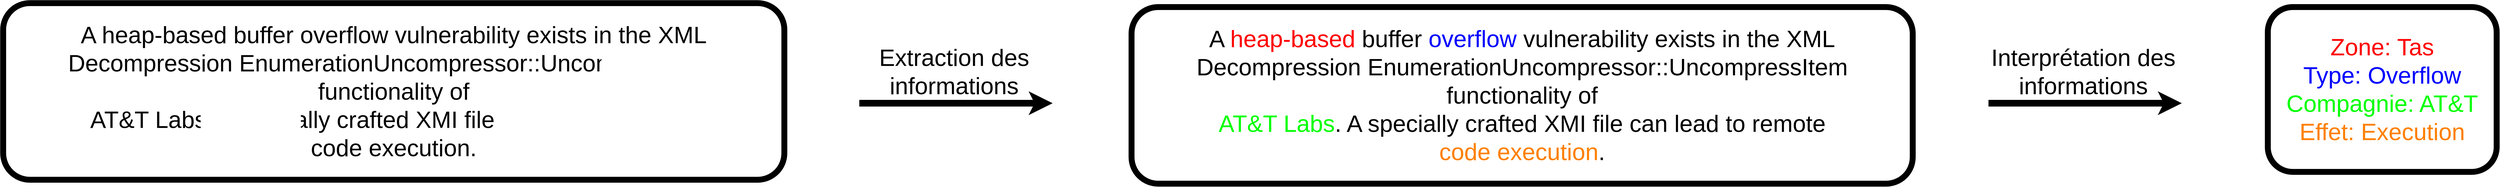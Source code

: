 <mxfile>
    <diagram id="bVcXtUsdojeSgyOnRT37" name="Page-1">
        <mxGraphModel dx="2785" dy="2227" grid="1" gridSize="10" guides="1" tooltips="1" connect="1" arrows="1" fold="1" page="1" pageScale="1" pageWidth="827" pageHeight="1169" math="0" shadow="0">
            <root>
                <mxCell id="0"/>
                <mxCell id="1" parent="0"/>
                <mxCell id="5" value="" style="endArrow=classic;html=1;fontSize=30;strokeWidth=17;" parent="1" edge="1">
                    <mxGeometry width="50" height="50" relative="1" as="geometry">
                        <mxPoint x="1520" y="155" as="sourcePoint"/>
                        <mxPoint x="2010" y="155" as="targetPoint"/>
                    </mxGeometry>
                </mxCell>
                <mxCell id="6" value="Extraction des &lt;br style=&quot;font-size: 60px;&quot;&gt;informations" style="text;html=1;align=center;verticalAlign=middle;resizable=0;points=[];autosize=1;strokeColor=none;fillColor=none;fontSize=60;" parent="1" vertex="1">
                    <mxGeometry x="1560" width="400" height="150" as="geometry"/>
                </mxCell>
                <mxCell id="Qx6LJAiA3JiAy1VqBqcc-9" value="A heap-based buffer overflow vulnerability exists in the XML&lt;br style=&quot;font-size: 60px;&quot;&gt;Decompression EnumerationUncompressor::UncompressItem functionality of&lt;br style=&quot;font-size: 60px;&quot;&gt;AT&amp;amp;T Labs. A specially crafted XMI file can lead to remote&lt;br style=&quot;font-size: 60px;&quot;&gt;code execution." style="rounded=1;whiteSpace=wrap;html=1;fontSize=60;strokeWidth=15;" parent="1" vertex="1">
                    <mxGeometry x="-650" y="-100" width="1980" height="450" as="geometry"/>
                </mxCell>
                <mxCell id="Qx6LJAiA3JiAy1VqBqcc-10" value="A &lt;font color=&quot;#FF0000&quot; style=&quot;font-size: 60px;&quot;&gt;heap-based&lt;/font&gt; buffer &lt;font color=&quot;#0000FF&quot; style=&quot;font-size: 60px;&quot;&gt;overflow&lt;/font&gt; vulnerability exists in the XML&lt;br style=&quot;font-size: 60px;&quot;&gt;Decompression EnumerationUncompressor::UncompressItem functionality of&lt;br style=&quot;font-size: 60px;&quot;&gt;&lt;font color=&quot;#00FF00&quot; style=&quot;font-size: 60px;&quot;&gt;AT&amp;amp;T Labs&lt;/font&gt;. A specially crafted XMI file can lead to remote&lt;br style=&quot;font-size: 60px;&quot;&gt;&lt;font color=&quot;#FF8000&quot; style=&quot;font-size: 60px;&quot;&gt;code execution&lt;/font&gt;." style="rounded=1;whiteSpace=wrap;html=1;fontSize=60;strokeWidth=15;" parent="1" vertex="1">
                    <mxGeometry x="2210" y="-90" width="1980" height="450" as="geometry"/>
                </mxCell>
                <mxCell id="Qx6LJAiA3JiAy1VqBqcc-11" value="" style="endArrow=classic;html=1;fontSize=30;strokeWidth=17;" parent="1" edge="1">
                    <mxGeometry width="50" height="50" relative="1" as="geometry">
                        <mxPoint x="4382" y="155" as="sourcePoint"/>
                        <mxPoint x="4872" y="155" as="targetPoint"/>
                    </mxGeometry>
                </mxCell>
                <mxCell id="Qx6LJAiA3JiAy1VqBqcc-12" value="Interprétation des &lt;br style=&quot;font-size: 60px;&quot;&gt;informations" style="text;html=1;align=center;verticalAlign=middle;resizable=0;points=[];autosize=1;strokeColor=none;fillColor=none;fontSize=60;" parent="1" vertex="1">
                    <mxGeometry x="4382" width="480" height="150" as="geometry"/>
                </mxCell>
                <mxCell id="Qx6LJAiA3JiAy1VqBqcc-13" value="&lt;div&gt;&lt;font style=&quot;font-size: 60px&quot; color=&quot;#ff0000&quot;&gt;Zone: Tas&lt;/font&gt;&lt;font style=&quot;font-size: 60px&quot; color=&quot;#0000ff&quot;&gt;&lt;/font&gt;&lt;/div&gt;&lt;div&gt;&lt;font style=&quot;font-size: 60px&quot; color=&quot;#0000ff&quot;&gt;Type: Overflow&lt;/font&gt;&lt;/div&gt;&lt;font style=&quot;font-size: 60px&quot; color=&quot;#00ff00&quot;&gt;Compagnie: AT&amp;amp;T&lt;br style=&quot;font-size: 60px&quot;&gt;&lt;/font&gt;&lt;font color=&quot;#FF8000&quot;&gt;&lt;span style=&quot;background-color: rgb(255 , 255 , 255)&quot;&gt;&lt;font style=&quot;font-size: 60px&quot;&gt;Effet: Execution&lt;/font&gt;&lt;/span&gt;&lt;/font&gt;" style="rounded=1;whiteSpace=wrap;html=1;fontSize=55;fontColor=#FFFF00;strokeWidth=15;" parent="1" vertex="1">
                    <mxGeometry x="5090" y="-90" width="580" height="420" as="geometry"/>
                </mxCell>
            </root>
        </mxGraphModel>
    </diagram>
</mxfile>
